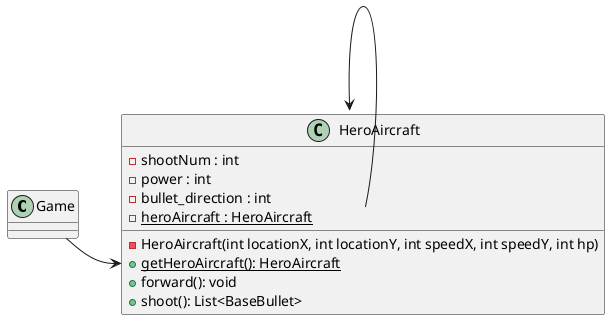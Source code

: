 @startuml
'https://plantuml.com/class-diagram

class Game {

}

class HeroAircraft {
    - shootNum : int
    - power : int
    - bullet_direction : int
    - {static} heroAircraft : HeroAircraft

    - HeroAircraft(int locationX, int locationY, int speedX, int speedY, int hp)
    + {static} getHeroAircraft(): HeroAircraft
    + forward(): void
    + shoot(): List<BaseBullet>
}

HeroAircraft::heroAircraft --> HeroAircraft

Game -right-> HeroAircraft::getHeroAircraft

@enduml